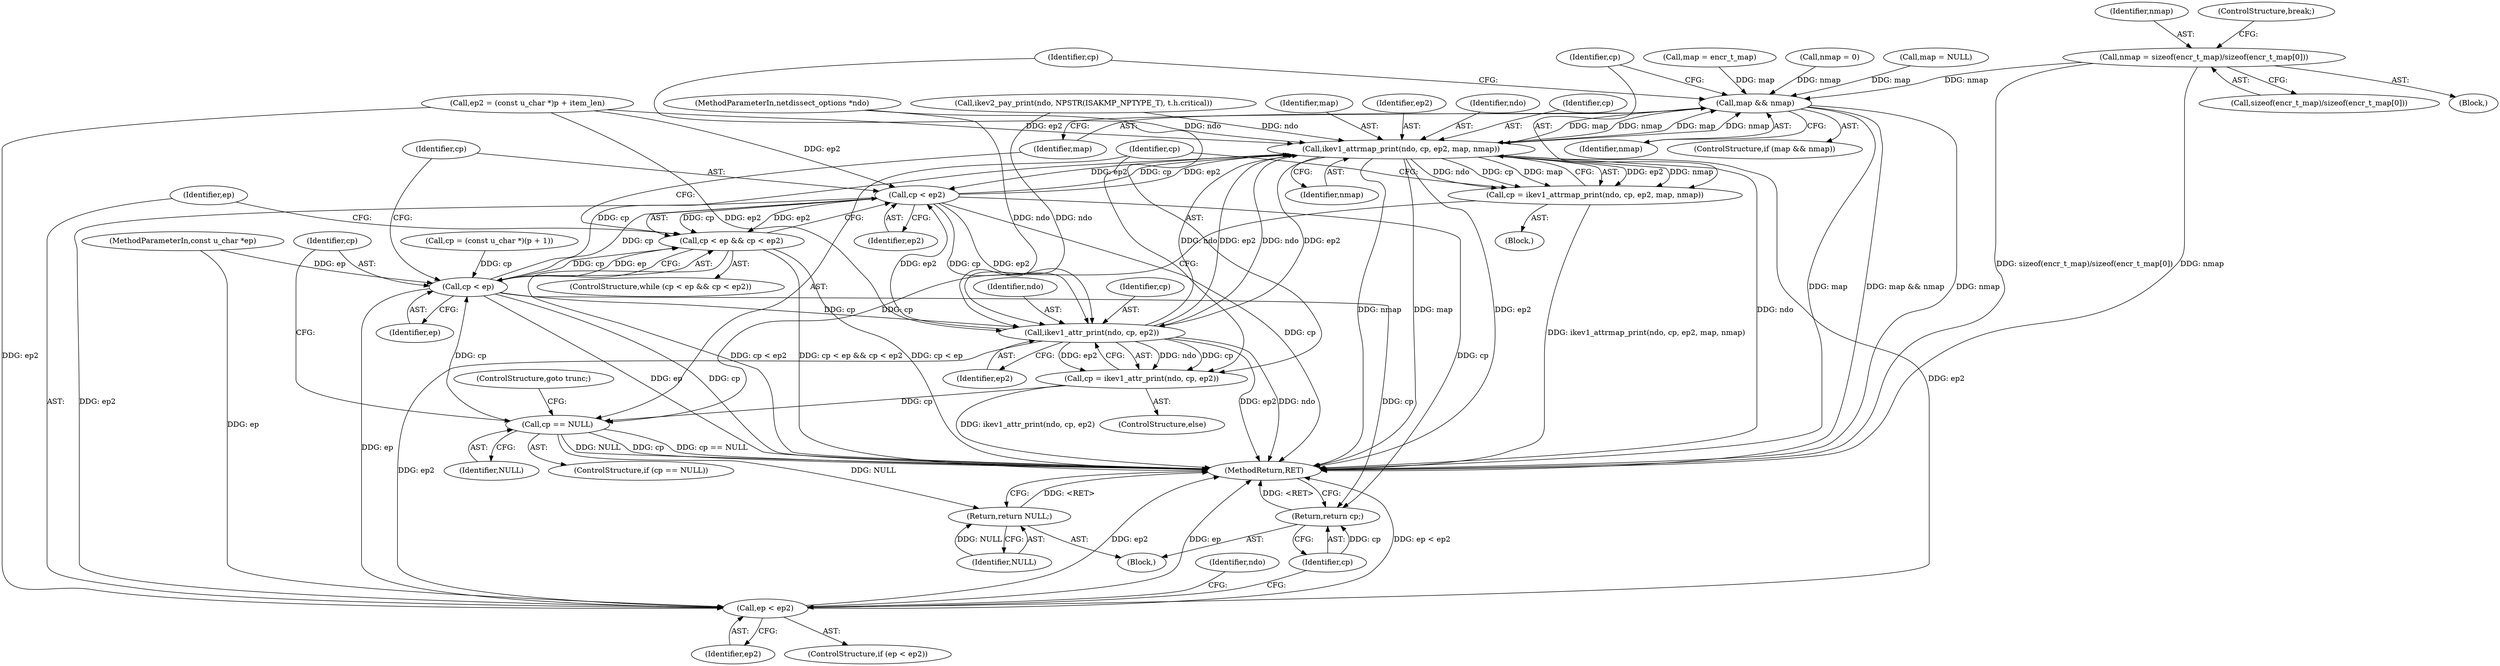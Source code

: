 digraph "0_tcpdump_e0a5a02b0fc1900a69d6c37ed0aab36fb8494e6d_3@API" {
"1000164" [label="(Call,nmap = sizeof(encr_t_map)/sizeof(encr_t_map[0]))"];
"1000264" [label="(Call,map && nmap)"];
"1000270" [label="(Call,ikev1_attrmap_print(ndo, cp, ep2, map, nmap))"];
"1000259" [label="(Call,cp < ep2)"];
"1000255" [label="(Call,cp < ep && cp < ep2)"];
"1000279" [label="(Call,ikev1_attr_print(ndo, cp, ep2))"];
"1000277" [label="(Call,cp = ikev1_attr_print(ndo, cp, ep2))"];
"1000284" [label="(Call,cp == NULL)"];
"1000256" [label="(Call,cp < ep)"];
"1000289" [label="(Call,ep < ep2)"];
"1000296" [label="(Return,return cp;)"];
"1000306" [label="(Return,return NULL;)"];
"1000268" [label="(Call,cp = ikev1_attrmap_print(ndo, cp, ep2, map, nmap))"];
"1000285" [label="(Identifier,cp)"];
"1000278" [label="(Identifier,cp)"];
"1000279" [label="(Call,ikev1_attr_print(ndo, cp, ep2))"];
"1000166" [label="(Call,sizeof(encr_t_map)/sizeof(encr_t_map[0]))"];
"1000307" [label="(Identifier,NULL)"];
"1000287" [label="(ControlStructure,goto trunc;)"];
"1000247" [label="(Call,ep2 = (const u_char *)p + item_len)"];
"1000258" [label="(Identifier,ep)"];
"1000267" [label="(Block,)"];
"1000281" [label="(Identifier,cp)"];
"1000257" [label="(Identifier,cp)"];
"1000273" [label="(Identifier,ep2)"];
"1000294" [label="(Identifier,ndo)"];
"1000297" [label="(Identifier,cp)"];
"1000256" [label="(Call,cp < ep)"];
"1000270" [label="(Call,ikev1_attrmap_print(ndo, cp, ep2, map, nmap))"];
"1000291" [label="(Identifier,ep2)"];
"1000284" [label="(Call,cp == NULL)"];
"1000277" [label="(Call,cp = ikev1_attr_print(ndo, cp, ep2))"];
"1000165" [label="(Identifier,nmap)"];
"1000286" [label="(Identifier,NULL)"];
"1000161" [label="(Call,map = encr_t_map)"];
"1000164" [label="(Call,nmap = sizeof(encr_t_map)/sizeof(encr_t_map[0]))"];
"1000101" [label="(MethodParameterIn,netdissect_options *ndo)"];
"1000271" [label="(Identifier,ndo)"];
"1000290" [label="(Identifier,ep)"];
"1000147" [label="(Call,nmap = 0)"];
"1000308" [label="(MethodReturn,RET)"];
"1000289" [label="(Call,ep < ep2)"];
"1000296" [label="(Return,return cp;)"];
"1000264" [label="(Call,map && nmap)"];
"1000129" [label="(Call,ikev2_pay_print(ndo, NPSTR(ISAKMP_NPTYPE_T), t.h.critical))"];
"1000240" [label="(Call,cp = (const u_char *)(p + 1))"];
"1000266" [label="(Identifier,nmap)"];
"1000265" [label="(Identifier,map)"];
"1000255" [label="(Call,cp < ep && cp < ep2)"];
"1000106" [label="(Block,)"];
"1000275" [label="(Identifier,nmap)"];
"1000282" [label="(Identifier,ep2)"];
"1000269" [label="(Identifier,cp)"];
"1000154" [label="(Block,)"];
"1000268" [label="(Call,cp = ikev1_attrmap_print(ndo, cp, ep2, map, nmap))"];
"1000263" [label="(ControlStructure,if (map && nmap))"];
"1000272" [label="(Identifier,cp)"];
"1000283" [label="(ControlStructure,if (cp == NULL))"];
"1000274" [label="(Identifier,map)"];
"1000280" [label="(Identifier,ndo)"];
"1000306" [label="(Return,return NULL;)"];
"1000261" [label="(Identifier,ep2)"];
"1000260" [label="(Identifier,cp)"];
"1000276" [label="(ControlStructure,else)"];
"1000173" [label="(ControlStructure,break;)"];
"1000288" [label="(ControlStructure,if (ep < ep2))"];
"1000105" [label="(MethodParameterIn,const u_char *ep)"];
"1000259" [label="(Call,cp < ep2)"];
"1000144" [label="(Call,map = NULL)"];
"1000254" [label="(ControlStructure,while (cp < ep && cp < ep2))"];
"1000164" -> "1000154"  [label="AST: "];
"1000164" -> "1000166"  [label="CFG: "];
"1000165" -> "1000164"  [label="AST: "];
"1000166" -> "1000164"  [label="AST: "];
"1000173" -> "1000164"  [label="CFG: "];
"1000164" -> "1000308"  [label="DDG: sizeof(encr_t_map)/sizeof(encr_t_map[0])"];
"1000164" -> "1000308"  [label="DDG: nmap"];
"1000164" -> "1000264"  [label="DDG: nmap"];
"1000264" -> "1000263"  [label="AST: "];
"1000264" -> "1000265"  [label="CFG: "];
"1000264" -> "1000266"  [label="CFG: "];
"1000265" -> "1000264"  [label="AST: "];
"1000266" -> "1000264"  [label="AST: "];
"1000269" -> "1000264"  [label="CFG: "];
"1000278" -> "1000264"  [label="CFG: "];
"1000264" -> "1000308"  [label="DDG: map"];
"1000264" -> "1000308"  [label="DDG: map && nmap"];
"1000264" -> "1000308"  [label="DDG: nmap"];
"1000270" -> "1000264"  [label="DDG: map"];
"1000270" -> "1000264"  [label="DDG: nmap"];
"1000144" -> "1000264"  [label="DDG: map"];
"1000161" -> "1000264"  [label="DDG: map"];
"1000147" -> "1000264"  [label="DDG: nmap"];
"1000264" -> "1000270"  [label="DDG: map"];
"1000264" -> "1000270"  [label="DDG: nmap"];
"1000270" -> "1000268"  [label="AST: "];
"1000270" -> "1000275"  [label="CFG: "];
"1000271" -> "1000270"  [label="AST: "];
"1000272" -> "1000270"  [label="AST: "];
"1000273" -> "1000270"  [label="AST: "];
"1000274" -> "1000270"  [label="AST: "];
"1000275" -> "1000270"  [label="AST: "];
"1000268" -> "1000270"  [label="CFG: "];
"1000270" -> "1000308"  [label="DDG: nmap"];
"1000270" -> "1000308"  [label="DDG: map"];
"1000270" -> "1000308"  [label="DDG: ep2"];
"1000270" -> "1000308"  [label="DDG: ndo"];
"1000270" -> "1000259"  [label="DDG: ep2"];
"1000270" -> "1000268"  [label="DDG: ep2"];
"1000270" -> "1000268"  [label="DDG: nmap"];
"1000270" -> "1000268"  [label="DDG: ndo"];
"1000270" -> "1000268"  [label="DDG: cp"];
"1000270" -> "1000268"  [label="DDG: map"];
"1000129" -> "1000270"  [label="DDG: ndo"];
"1000279" -> "1000270"  [label="DDG: ndo"];
"1000279" -> "1000270"  [label="DDG: ep2"];
"1000101" -> "1000270"  [label="DDG: ndo"];
"1000259" -> "1000270"  [label="DDG: cp"];
"1000259" -> "1000270"  [label="DDG: ep2"];
"1000256" -> "1000270"  [label="DDG: cp"];
"1000247" -> "1000270"  [label="DDG: ep2"];
"1000270" -> "1000279"  [label="DDG: ndo"];
"1000270" -> "1000279"  [label="DDG: ep2"];
"1000270" -> "1000289"  [label="DDG: ep2"];
"1000259" -> "1000255"  [label="AST: "];
"1000259" -> "1000261"  [label="CFG: "];
"1000260" -> "1000259"  [label="AST: "];
"1000261" -> "1000259"  [label="AST: "];
"1000255" -> "1000259"  [label="CFG: "];
"1000259" -> "1000308"  [label="DDG: cp"];
"1000259" -> "1000255"  [label="DDG: cp"];
"1000259" -> "1000255"  [label="DDG: ep2"];
"1000256" -> "1000259"  [label="DDG: cp"];
"1000247" -> "1000259"  [label="DDG: ep2"];
"1000279" -> "1000259"  [label="DDG: ep2"];
"1000259" -> "1000279"  [label="DDG: cp"];
"1000259" -> "1000279"  [label="DDG: ep2"];
"1000259" -> "1000289"  [label="DDG: ep2"];
"1000259" -> "1000296"  [label="DDG: cp"];
"1000255" -> "1000254"  [label="AST: "];
"1000255" -> "1000256"  [label="CFG: "];
"1000256" -> "1000255"  [label="AST: "];
"1000265" -> "1000255"  [label="CFG: "];
"1000290" -> "1000255"  [label="CFG: "];
"1000255" -> "1000308"  [label="DDG: cp < ep2"];
"1000255" -> "1000308"  [label="DDG: cp < ep && cp < ep2"];
"1000255" -> "1000308"  [label="DDG: cp < ep"];
"1000256" -> "1000255"  [label="DDG: cp"];
"1000256" -> "1000255"  [label="DDG: ep"];
"1000279" -> "1000277"  [label="AST: "];
"1000279" -> "1000282"  [label="CFG: "];
"1000280" -> "1000279"  [label="AST: "];
"1000281" -> "1000279"  [label="AST: "];
"1000282" -> "1000279"  [label="AST: "];
"1000277" -> "1000279"  [label="CFG: "];
"1000279" -> "1000308"  [label="DDG: ep2"];
"1000279" -> "1000308"  [label="DDG: ndo"];
"1000279" -> "1000277"  [label="DDG: ndo"];
"1000279" -> "1000277"  [label="DDG: cp"];
"1000279" -> "1000277"  [label="DDG: ep2"];
"1000129" -> "1000279"  [label="DDG: ndo"];
"1000101" -> "1000279"  [label="DDG: ndo"];
"1000256" -> "1000279"  [label="DDG: cp"];
"1000247" -> "1000279"  [label="DDG: ep2"];
"1000279" -> "1000289"  [label="DDG: ep2"];
"1000277" -> "1000276"  [label="AST: "];
"1000278" -> "1000277"  [label="AST: "];
"1000285" -> "1000277"  [label="CFG: "];
"1000277" -> "1000308"  [label="DDG: ikev1_attr_print(ndo, cp, ep2)"];
"1000277" -> "1000284"  [label="DDG: cp"];
"1000284" -> "1000283"  [label="AST: "];
"1000284" -> "1000286"  [label="CFG: "];
"1000285" -> "1000284"  [label="AST: "];
"1000286" -> "1000284"  [label="AST: "];
"1000257" -> "1000284"  [label="CFG: "];
"1000287" -> "1000284"  [label="CFG: "];
"1000284" -> "1000308"  [label="DDG: NULL"];
"1000284" -> "1000308"  [label="DDG: cp"];
"1000284" -> "1000308"  [label="DDG: cp == NULL"];
"1000284" -> "1000256"  [label="DDG: cp"];
"1000268" -> "1000284"  [label="DDG: cp"];
"1000284" -> "1000306"  [label="DDG: NULL"];
"1000256" -> "1000258"  [label="CFG: "];
"1000257" -> "1000256"  [label="AST: "];
"1000258" -> "1000256"  [label="AST: "];
"1000260" -> "1000256"  [label="CFG: "];
"1000256" -> "1000308"  [label="DDG: ep"];
"1000256" -> "1000308"  [label="DDG: cp"];
"1000240" -> "1000256"  [label="DDG: cp"];
"1000105" -> "1000256"  [label="DDG: ep"];
"1000256" -> "1000289"  [label="DDG: ep"];
"1000256" -> "1000296"  [label="DDG: cp"];
"1000289" -> "1000288"  [label="AST: "];
"1000289" -> "1000291"  [label="CFG: "];
"1000290" -> "1000289"  [label="AST: "];
"1000291" -> "1000289"  [label="AST: "];
"1000294" -> "1000289"  [label="CFG: "];
"1000297" -> "1000289"  [label="CFG: "];
"1000289" -> "1000308"  [label="DDG: ep2"];
"1000289" -> "1000308"  [label="DDG: ep"];
"1000289" -> "1000308"  [label="DDG: ep < ep2"];
"1000105" -> "1000289"  [label="DDG: ep"];
"1000247" -> "1000289"  [label="DDG: ep2"];
"1000296" -> "1000106"  [label="AST: "];
"1000296" -> "1000297"  [label="CFG: "];
"1000297" -> "1000296"  [label="AST: "];
"1000308" -> "1000296"  [label="CFG: "];
"1000296" -> "1000308"  [label="DDG: <RET>"];
"1000297" -> "1000296"  [label="DDG: cp"];
"1000306" -> "1000106"  [label="AST: "];
"1000306" -> "1000307"  [label="CFG: "];
"1000307" -> "1000306"  [label="AST: "];
"1000308" -> "1000306"  [label="CFG: "];
"1000306" -> "1000308"  [label="DDG: <RET>"];
"1000307" -> "1000306"  [label="DDG: NULL"];
"1000268" -> "1000267"  [label="AST: "];
"1000269" -> "1000268"  [label="AST: "];
"1000285" -> "1000268"  [label="CFG: "];
"1000268" -> "1000308"  [label="DDG: ikev1_attrmap_print(ndo, cp, ep2, map, nmap)"];
}
